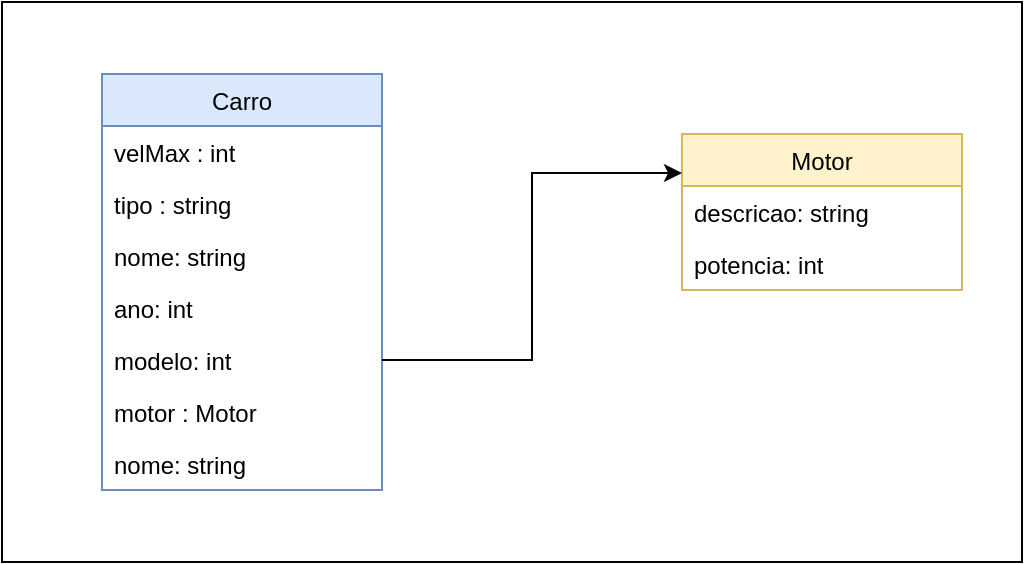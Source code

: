 <mxfile version="13.3.9" type="device"><diagram id="5Fj6OhHlaKZ5oYdXePGc" name="Page-1"><mxGraphModel dx="1038" dy="580" grid="1" gridSize="10" guides="1" tooltips="1" connect="1" arrows="1" fold="1" page="1" pageScale="1" pageWidth="827" pageHeight="1169" math="0" shadow="0"><root><mxCell id="0"/><mxCell id="1" parent="0"/><mxCell id="lH7gqWxtwMXnhNKY7sSp-14" value="" style="rounded=0;whiteSpace=wrap;html=1;" vertex="1" parent="1"><mxGeometry x="100" y="54" width="510" height="280" as="geometry"/></mxCell><mxCell id="lH7gqWxtwMXnhNKY7sSp-5" value="Motor" style="swimlane;fontStyle=0;childLayout=stackLayout;horizontal=1;startSize=26;fillColor=#fff2cc;horizontalStack=0;resizeParent=1;resizeParentMax=0;resizeLast=0;collapsible=1;marginBottom=0;strokeColor=#d6b656;" vertex="1" parent="1"><mxGeometry x="440" y="120" width="140" height="78" as="geometry"/></mxCell><mxCell id="lH7gqWxtwMXnhNKY7sSp-6" value="descricao: string" style="text;strokeColor=none;fillColor=none;align=left;verticalAlign=top;spacingLeft=4;spacingRight=4;overflow=hidden;rotatable=0;points=[[0,0.5],[1,0.5]];portConstraint=eastwest;" vertex="1" parent="lH7gqWxtwMXnhNKY7sSp-5"><mxGeometry y="26" width="140" height="26" as="geometry"/></mxCell><mxCell id="lH7gqWxtwMXnhNKY7sSp-7" value="potencia: int" style="text;strokeColor=none;fillColor=none;align=left;verticalAlign=top;spacingLeft=4;spacingRight=4;overflow=hidden;rotatable=0;points=[[0,0.5],[1,0.5]];portConstraint=eastwest;" vertex="1" parent="lH7gqWxtwMXnhNKY7sSp-5"><mxGeometry y="52" width="140" height="26" as="geometry"/></mxCell><mxCell id="lH7gqWxtwMXnhNKY7sSp-1" value="Carro" style="swimlane;fontStyle=0;childLayout=stackLayout;horizontal=1;startSize=26;fillColor=#dae8fc;horizontalStack=0;resizeParent=1;resizeParentMax=0;resizeLast=0;collapsible=1;marginBottom=0;strokeColor=#6c8ebf;" vertex="1" parent="1"><mxGeometry x="150" y="90" width="140" height="208" as="geometry"/></mxCell><mxCell id="lH7gqWxtwMXnhNKY7sSp-2" value="velMax : int" style="text;strokeColor=none;fillColor=none;align=left;verticalAlign=top;spacingLeft=4;spacingRight=4;overflow=hidden;rotatable=0;points=[[0,0.5],[1,0.5]];portConstraint=eastwest;" vertex="1" parent="lH7gqWxtwMXnhNKY7sSp-1"><mxGeometry y="26" width="140" height="26" as="geometry"/></mxCell><mxCell id="lH7gqWxtwMXnhNKY7sSp-3" value="tipo : string" style="text;strokeColor=none;fillColor=none;align=left;verticalAlign=top;spacingLeft=4;spacingRight=4;overflow=hidden;rotatable=0;points=[[0,0.5],[1,0.5]];portConstraint=eastwest;" vertex="1" parent="lH7gqWxtwMXnhNKY7sSp-1"><mxGeometry y="52" width="140" height="26" as="geometry"/></mxCell><mxCell id="lH7gqWxtwMXnhNKY7sSp-4" value="nome: string" style="text;strokeColor=none;fillColor=none;align=left;verticalAlign=top;spacingLeft=4;spacingRight=4;overflow=hidden;rotatable=0;points=[[0,0.5],[1,0.5]];portConstraint=eastwest;" vertex="1" parent="lH7gqWxtwMXnhNKY7sSp-1"><mxGeometry y="78" width="140" height="26" as="geometry"/></mxCell><mxCell id="lH7gqWxtwMXnhNKY7sSp-9" value="ano: int" style="text;strokeColor=none;fillColor=none;align=left;verticalAlign=top;spacingLeft=4;spacingRight=4;overflow=hidden;rotatable=0;points=[[0,0.5],[1,0.5]];portConstraint=eastwest;" vertex="1" parent="lH7gqWxtwMXnhNKY7sSp-1"><mxGeometry y="104" width="140" height="26" as="geometry"/></mxCell><mxCell id="lH7gqWxtwMXnhNKY7sSp-10" value="modelo: int" style="text;strokeColor=none;fillColor=none;align=left;verticalAlign=top;spacingLeft=4;spacingRight=4;overflow=hidden;rotatable=0;points=[[0,0.5],[1,0.5]];portConstraint=eastwest;" vertex="1" parent="lH7gqWxtwMXnhNKY7sSp-1"><mxGeometry y="130" width="140" height="26" as="geometry"/></mxCell><mxCell id="lH7gqWxtwMXnhNKY7sSp-11" value="motor : Motor" style="text;strokeColor=none;fillColor=none;align=left;verticalAlign=top;spacingLeft=4;spacingRight=4;overflow=hidden;rotatable=0;points=[[0,0.5],[1,0.5]];portConstraint=eastwest;" vertex="1" parent="lH7gqWxtwMXnhNKY7sSp-1"><mxGeometry y="156" width="140" height="26" as="geometry"/></mxCell><mxCell id="lH7gqWxtwMXnhNKY7sSp-12" value="nome: string" style="text;strokeColor=none;fillColor=none;align=left;verticalAlign=top;spacingLeft=4;spacingRight=4;overflow=hidden;rotatable=0;points=[[0,0.5],[1,0.5]];portConstraint=eastwest;" vertex="1" parent="lH7gqWxtwMXnhNKY7sSp-1"><mxGeometry y="182" width="140" height="26" as="geometry"/></mxCell><mxCell id="lH7gqWxtwMXnhNKY7sSp-13" style="edgeStyle=orthogonalEdgeStyle;rounded=0;orthogonalLoop=1;jettySize=auto;html=1;entryX=0;entryY=0.25;entryDx=0;entryDy=0;" edge="1" parent="1" source="lH7gqWxtwMXnhNKY7sSp-10" target="lH7gqWxtwMXnhNKY7sSp-5"><mxGeometry relative="1" as="geometry"/></mxCell></root></mxGraphModel></diagram></mxfile>